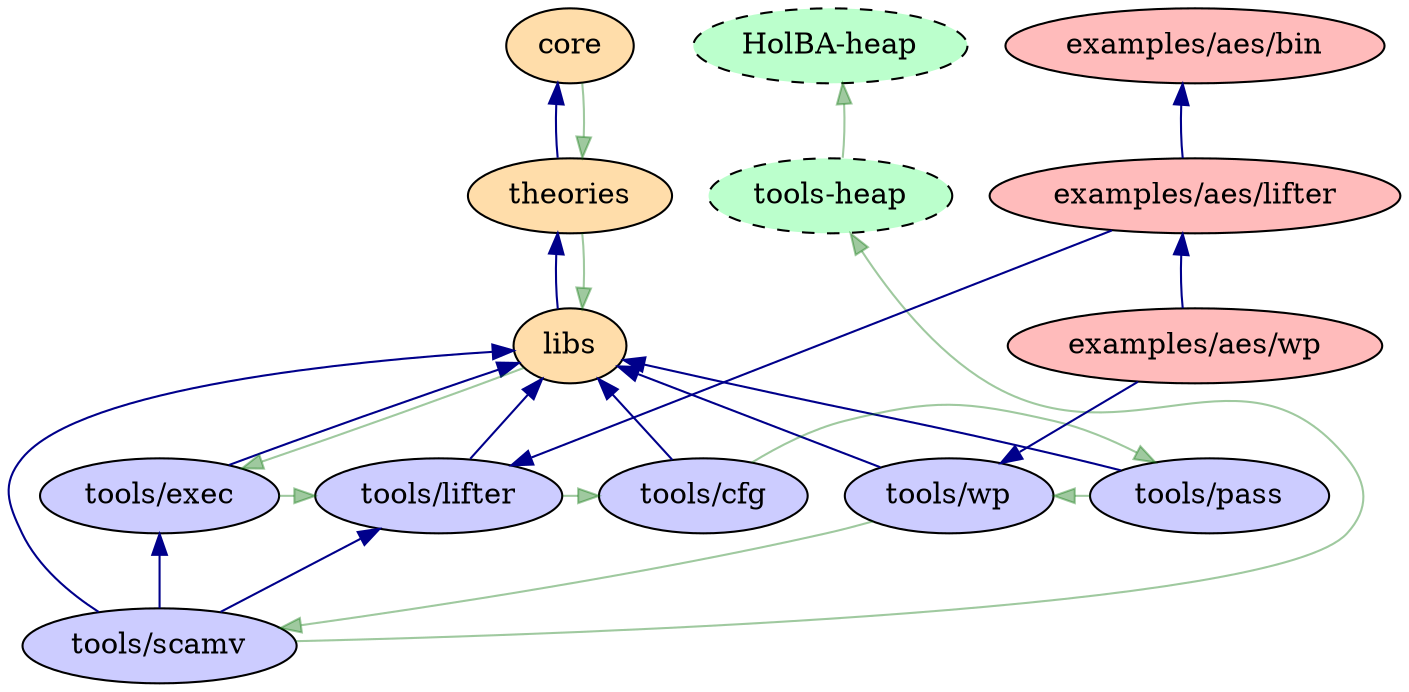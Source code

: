 digraph {
    # The key
    // subgraph cluster_key {
    //     rankdir="TB";

    //     label="Legend";

    //     # Nodes
    //     {
    //         // kheaps[label="Heaps" style="filled,dashed" fillcolor="#bbffcc"];
    //         // kexamples[label="Examples" style="filled" fillcolor="#ffbbbb"];
    //         // ktools[label="Tools" style="filled" fillcolor="#ccccff"];
    //         // kcore[label="Core" style="filled" fillcolor="#ffddaa"];

    //         # Make rules
    //         {
    //             node[shape="box" style="striped" fontsize=10 width=0.1 height=0.1];
    //             kmakeexamplesbase[label="examples-base" fillcolor="#ffddaa:#ccccff:#ffbbbb"];
    //             kmakemain[label="main" fillcolor="#ffddaa:#ccccff"];
    //             kmakecore[label="Core" fillcolor="#ffddaa"];
    //             edge[fontsize=10 width=0.1 height=0.1];

    //             // edge[style="invis"];
    //             // kmakecore -> kmakemain -> kmakeexamplesbase;
    //         }
    //     }

    //     # Edges
    //     {
    //         node[shape="point" label=""];
    //         edge[dir="back" color="darkblue"];
    //         k1 -> k2;
    //         edge[dir="forward" color="#00700060"];
    //         k3 -> k4;
    //     }

    //     {
    //         edge[style="invis"];
    //         // kheaps
    //         // kcore -> ktools -> kexamples;
    //     }
    // }

    # Nodes
    {
        ## Core
        node[style="filled" fillcolor="#ffddaa"];
        core[label="core"];
        theories[label="theories"];
        libs[label="libs"];

        ## Tools
        node[style="filled" fillcolor="#ccccff"];
        scamv[label="tools/scamv"];
        exec[label="tools/exec"];
        lifter[label="tools/lifter"];
        cfg[label="tools/cfg"];
        wp[label="tools/wp"];
        pass[label="tools/pass"];

        ## Examples
        node[style="filled" fillcolor="#ffbbbb"];
        examples_aes_bin[label="examples/aes/bin"];
        examples_aes_lifter[label="examples/aes/lifter"];
        examples_aes_wp[label="examples/aes/wp"];

        ## Heaps
        node[style="filled,dashed" fillcolor="#bbffcc"];
        tools[label="tools-heap"]
        HolBA[label="HolBA-heap"]
    }

    ## We should not create other nodes after here
    node[style="filled,bold" fillcolor="red"];

    # SML/HOL4 dependencies
    {
        edge[dir="back" color="darkblue"];

        ## Core
        core -> theories;
        theories -> libs;

        ## Tools
        libs -> exec;
        libs -> lifter;
        libs -> cfg;
        libs -> wp;
        libs -> pass;
        libs -> scamv;
        exec -> scamv;
        lifter -> scamv;

        ## Examples
        wp -> examples_aes_wp[constraint=false];
        lifter -> examples_aes_lifter[constraint=false];
        examples_aes_bin -> examples_aes_lifter;
        examples_aes_lifter -> examples_aes_wp;
    }

    # PolyML heap
    {
        edge[color="#00700060" constraint=false];

        core -> theories
            -> libs
            # Tools
            -> exec
            -> lifter
            -> cfg
            -> pass
            -> wp
            -> scamv
            -> tools
            -> HolBA;
    }

    # Ghost edges for styling only
    {
        edge[style="invis"];
        HolBA -> tools;
        examples_aes_bin -> examples_aes_lifter -> examples_aes_wp;
    }
}